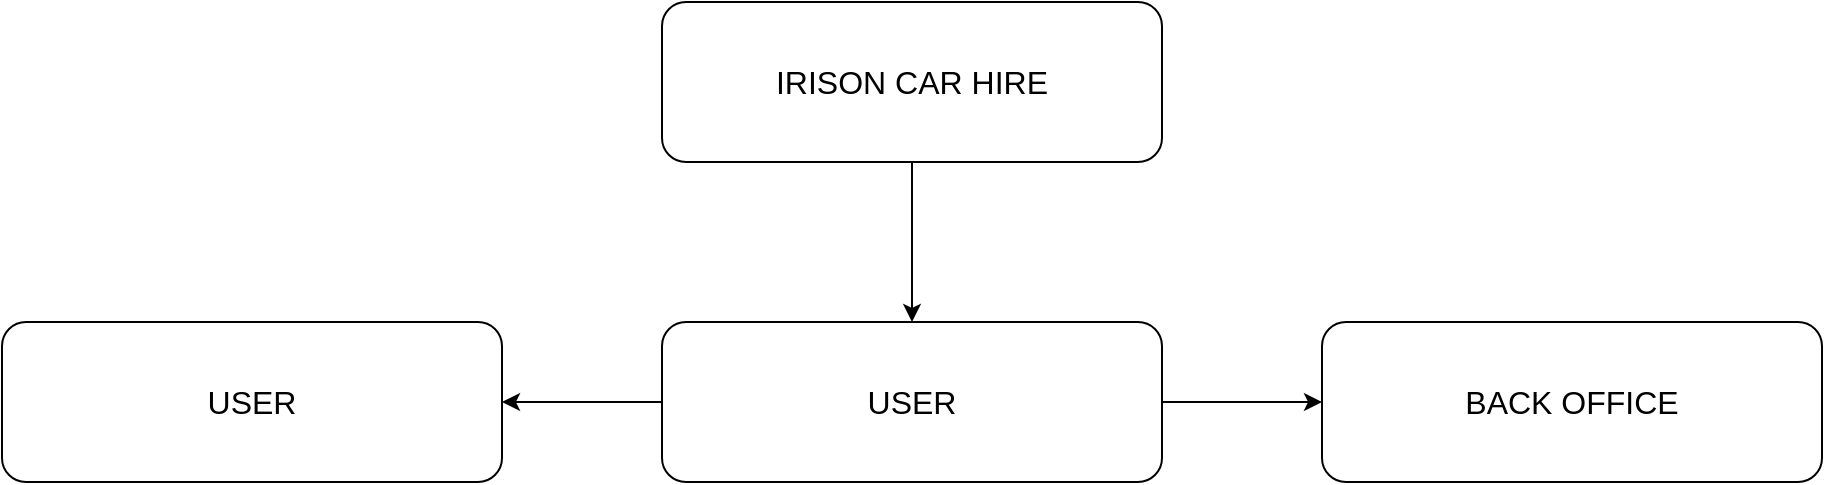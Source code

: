 <mxfile version="22.0.6" type="github">
  <diagram name="Page-1" id="c4acf3e9-155e-7222-9cf6-157b1a14988f">
    <mxGraphModel dx="2686" dy="1703" grid="1" gridSize="10" guides="1" tooltips="1" connect="1" arrows="1" fold="1" page="1" pageScale="1" pageWidth="3300" pageHeight="4681" background="#ffffff" math="0" shadow="0">
      <root>
        <mxCell id="0" />
        <mxCell id="1" parent="0" />
        <mxCell id="KpqhozgDpLtVEhbWs5ik-10" value="" style="edgeStyle=orthogonalEdgeStyle;rounded=0;orthogonalLoop=1;jettySize=auto;html=1;" edge="1" parent="1" source="KpqhozgDpLtVEhbWs5ik-3" target="KpqhozgDpLtVEhbWs5ik-9">
          <mxGeometry relative="1" as="geometry" />
        </mxCell>
        <mxCell id="KpqhozgDpLtVEhbWs5ik-3" value="&lt;font style=&quot;font-size: 16px;&quot;&gt;IRISON CAR HIRE&lt;/font&gt;" style="rounded=1;whiteSpace=wrap;html=1;" vertex="1" parent="1">
          <mxGeometry x="1420" y="130" width="250" height="80" as="geometry" />
        </mxCell>
        <mxCell id="KpqhozgDpLtVEhbWs5ik-12" value="" style="edgeStyle=orthogonalEdgeStyle;rounded=0;orthogonalLoop=1;jettySize=auto;html=1;" edge="1" parent="1" source="KpqhozgDpLtVEhbWs5ik-9" target="KpqhozgDpLtVEhbWs5ik-11">
          <mxGeometry relative="1" as="geometry" />
        </mxCell>
        <mxCell id="KpqhozgDpLtVEhbWs5ik-14" value="" style="edgeStyle=orthogonalEdgeStyle;rounded=0;orthogonalLoop=1;jettySize=auto;html=1;" edge="1" parent="1" source="KpqhozgDpLtVEhbWs5ik-9" target="KpqhozgDpLtVEhbWs5ik-13">
          <mxGeometry relative="1" as="geometry" />
        </mxCell>
        <mxCell id="KpqhozgDpLtVEhbWs5ik-9" value="&lt;font style=&quot;font-size: 16px;&quot;&gt;USER&lt;/font&gt;" style="rounded=1;whiteSpace=wrap;html=1;" vertex="1" parent="1">
          <mxGeometry x="1420" y="290" width="250" height="80" as="geometry" />
        </mxCell>
        <mxCell id="KpqhozgDpLtVEhbWs5ik-11" value="&lt;font style=&quot;font-size: 16px;&quot;&gt;BACK OFFICE&lt;/font&gt;" style="rounded=1;whiteSpace=wrap;html=1;" vertex="1" parent="1">
          <mxGeometry x="1750" y="290" width="250" height="80" as="geometry" />
        </mxCell>
        <mxCell id="KpqhozgDpLtVEhbWs5ik-13" value="&lt;font style=&quot;font-size: 16px;&quot;&gt;USER&lt;/font&gt;" style="rounded=1;whiteSpace=wrap;html=1;" vertex="1" parent="1">
          <mxGeometry x="1090" y="290" width="250" height="80" as="geometry" />
        </mxCell>
      </root>
    </mxGraphModel>
  </diagram>
</mxfile>
